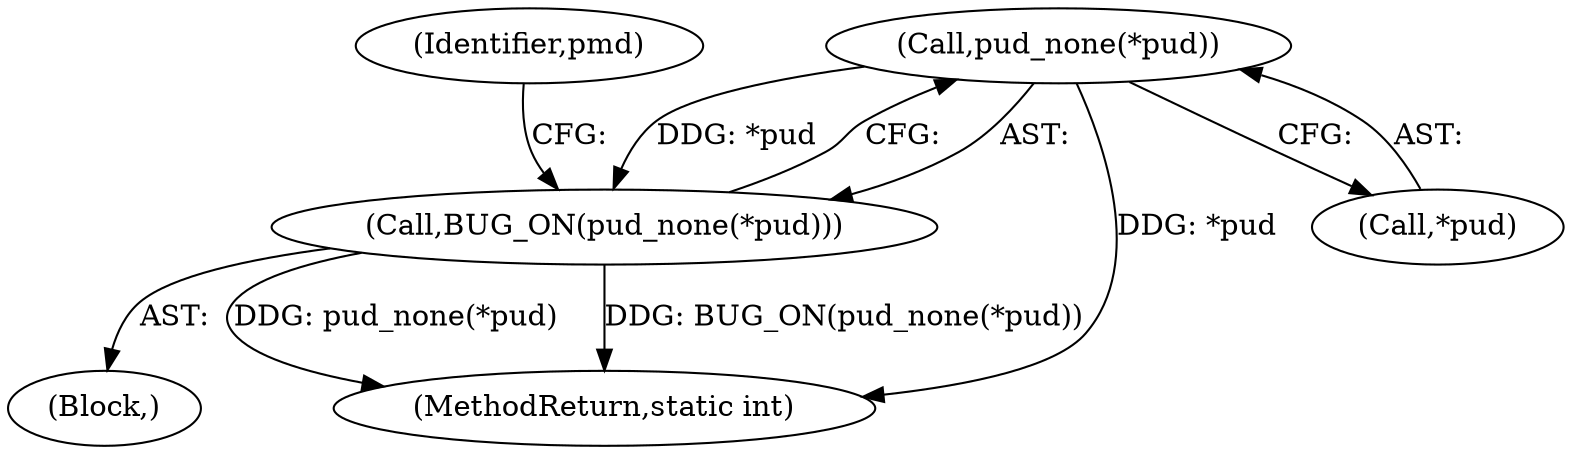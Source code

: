 digraph "0_linux_6b3a707736301c2128ca85ce85fb13f60b5e350a_6@pointer" {
"1000159" [label="(Call,pud_none(*pud))"];
"1000158" [label="(Call,BUG_ON(pud_none(*pud)))"];
"1000159" [label="(Call,pud_none(*pud))"];
"1000158" [label="(Call,BUG_ON(pud_none(*pud)))"];
"1000246" [label="(MethodReturn,static int)"];
"1000163" [label="(Identifier,pmd)"];
"1000160" [label="(Call,*pud)"];
"1000108" [label="(Block,)"];
"1000159" -> "1000158"  [label="AST: "];
"1000159" -> "1000160"  [label="CFG: "];
"1000160" -> "1000159"  [label="AST: "];
"1000158" -> "1000159"  [label="CFG: "];
"1000159" -> "1000246"  [label="DDG: *pud"];
"1000159" -> "1000158"  [label="DDG: *pud"];
"1000158" -> "1000108"  [label="AST: "];
"1000163" -> "1000158"  [label="CFG: "];
"1000158" -> "1000246"  [label="DDG: pud_none(*pud)"];
"1000158" -> "1000246"  [label="DDG: BUG_ON(pud_none(*pud))"];
}
